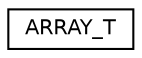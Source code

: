digraph "Graphical Class Hierarchy"
{
 // LATEX_PDF_SIZE
  edge [fontname="Helvetica",fontsize="10",labelfontname="Helvetica",labelfontsize="10"];
  node [fontname="Helvetica",fontsize="10",shape=record];
  rankdir="LR";
  Node0 [label="ARRAY_T",height=0.2,width=0.4,color="black", fillcolor="white", style="filled",URL="$classARRAY__T.html",tooltip="Symbols that need to be defined before including this header:"];
}
